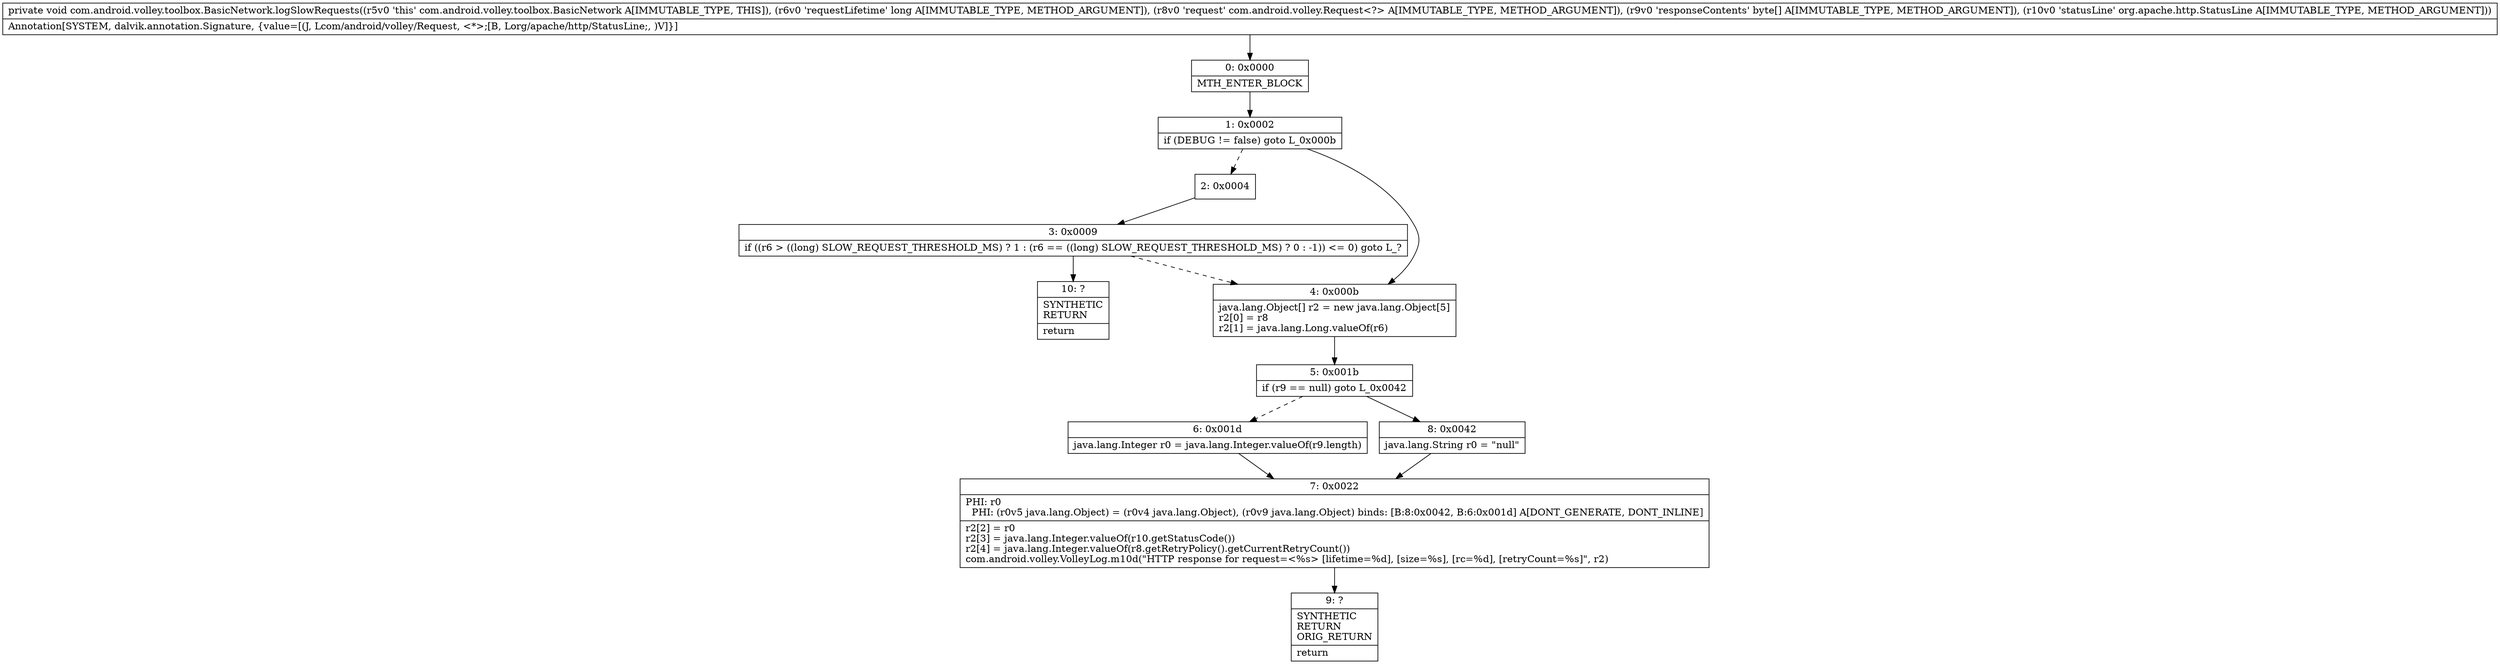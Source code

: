 digraph "CFG forcom.android.volley.toolbox.BasicNetwork.logSlowRequests(JLcom\/android\/volley\/Request;[BLorg\/apache\/http\/StatusLine;)V" {
Node_0 [shape=record,label="{0\:\ 0x0000|MTH_ENTER_BLOCK\l}"];
Node_1 [shape=record,label="{1\:\ 0x0002|if (DEBUG != false) goto L_0x000b\l}"];
Node_2 [shape=record,label="{2\:\ 0x0004}"];
Node_3 [shape=record,label="{3\:\ 0x0009|if ((r6 \> ((long) SLOW_REQUEST_THRESHOLD_MS) ? 1 : (r6 == ((long) SLOW_REQUEST_THRESHOLD_MS) ? 0 : \-1)) \<= 0) goto L_?\l}"];
Node_4 [shape=record,label="{4\:\ 0x000b|java.lang.Object[] r2 = new java.lang.Object[5]\lr2[0] = r8\lr2[1] = java.lang.Long.valueOf(r6)\l}"];
Node_5 [shape=record,label="{5\:\ 0x001b|if (r9 == null) goto L_0x0042\l}"];
Node_6 [shape=record,label="{6\:\ 0x001d|java.lang.Integer r0 = java.lang.Integer.valueOf(r9.length)\l}"];
Node_7 [shape=record,label="{7\:\ 0x0022|PHI: r0 \l  PHI: (r0v5 java.lang.Object) = (r0v4 java.lang.Object), (r0v9 java.lang.Object) binds: [B:8:0x0042, B:6:0x001d] A[DONT_GENERATE, DONT_INLINE]\l|r2[2] = r0\lr2[3] = java.lang.Integer.valueOf(r10.getStatusCode())\lr2[4] = java.lang.Integer.valueOf(r8.getRetryPolicy().getCurrentRetryCount())\lcom.android.volley.VolleyLog.m10d(\"HTTP response for request=\<%s\> [lifetime=%d], [size=%s], [rc=%d], [retryCount=%s]\", r2)\l}"];
Node_8 [shape=record,label="{8\:\ 0x0042|java.lang.String r0 = \"null\"\l}"];
Node_9 [shape=record,label="{9\:\ ?|SYNTHETIC\lRETURN\lORIG_RETURN\l|return\l}"];
Node_10 [shape=record,label="{10\:\ ?|SYNTHETIC\lRETURN\l|return\l}"];
MethodNode[shape=record,label="{private void com.android.volley.toolbox.BasicNetwork.logSlowRequests((r5v0 'this' com.android.volley.toolbox.BasicNetwork A[IMMUTABLE_TYPE, THIS]), (r6v0 'requestLifetime' long A[IMMUTABLE_TYPE, METHOD_ARGUMENT]), (r8v0 'request' com.android.volley.Request\<?\> A[IMMUTABLE_TYPE, METHOD_ARGUMENT]), (r9v0 'responseContents' byte[] A[IMMUTABLE_TYPE, METHOD_ARGUMENT]), (r10v0 'statusLine' org.apache.http.StatusLine A[IMMUTABLE_TYPE, METHOD_ARGUMENT]))  | Annotation[SYSTEM, dalvik.annotation.Signature, \{value=[(J, Lcom\/android\/volley\/Request, \<*\>;[B, Lorg\/apache\/http\/StatusLine;, )V]\}]\l}"];
MethodNode -> Node_0;
Node_0 -> Node_1;
Node_1 -> Node_2[style=dashed];
Node_1 -> Node_4;
Node_2 -> Node_3;
Node_3 -> Node_4[style=dashed];
Node_3 -> Node_10;
Node_4 -> Node_5;
Node_5 -> Node_6[style=dashed];
Node_5 -> Node_8;
Node_6 -> Node_7;
Node_7 -> Node_9;
Node_8 -> Node_7;
}

